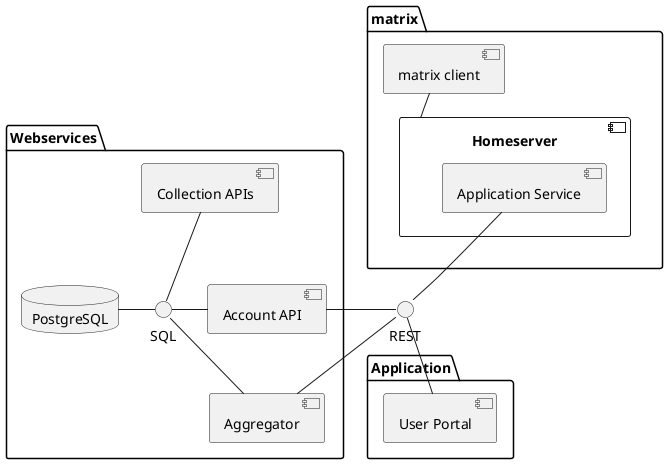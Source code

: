 @startuml

package "Webservices" as ws {
  database "PostgreSQL" as pg
  interface SQL as sql1
  component "Account API" as acc
  component "Collection APIs" as coll
  component "Aggregator" as agg
}

coll -[hidden]- acc
acc -[hidden]- agg

package "Application" as app {
  component "User Portal" as up
}

package "matrix" as mat {
  component "Homeserver" as mhs {
    component "Application Service" as ma
  }
  component "matrix client" as mc
  mhs -u- mc
}

interface REST as r1

' DB -> WS
pg -r- sql1
sql1 -u- coll
sql1 -r- acc
sql1 -d- agg

' WS -> App
acc -r- r1
agg -u- r1
r1 -- up

' WS -> matrix
r1 -u- ma

@enduml